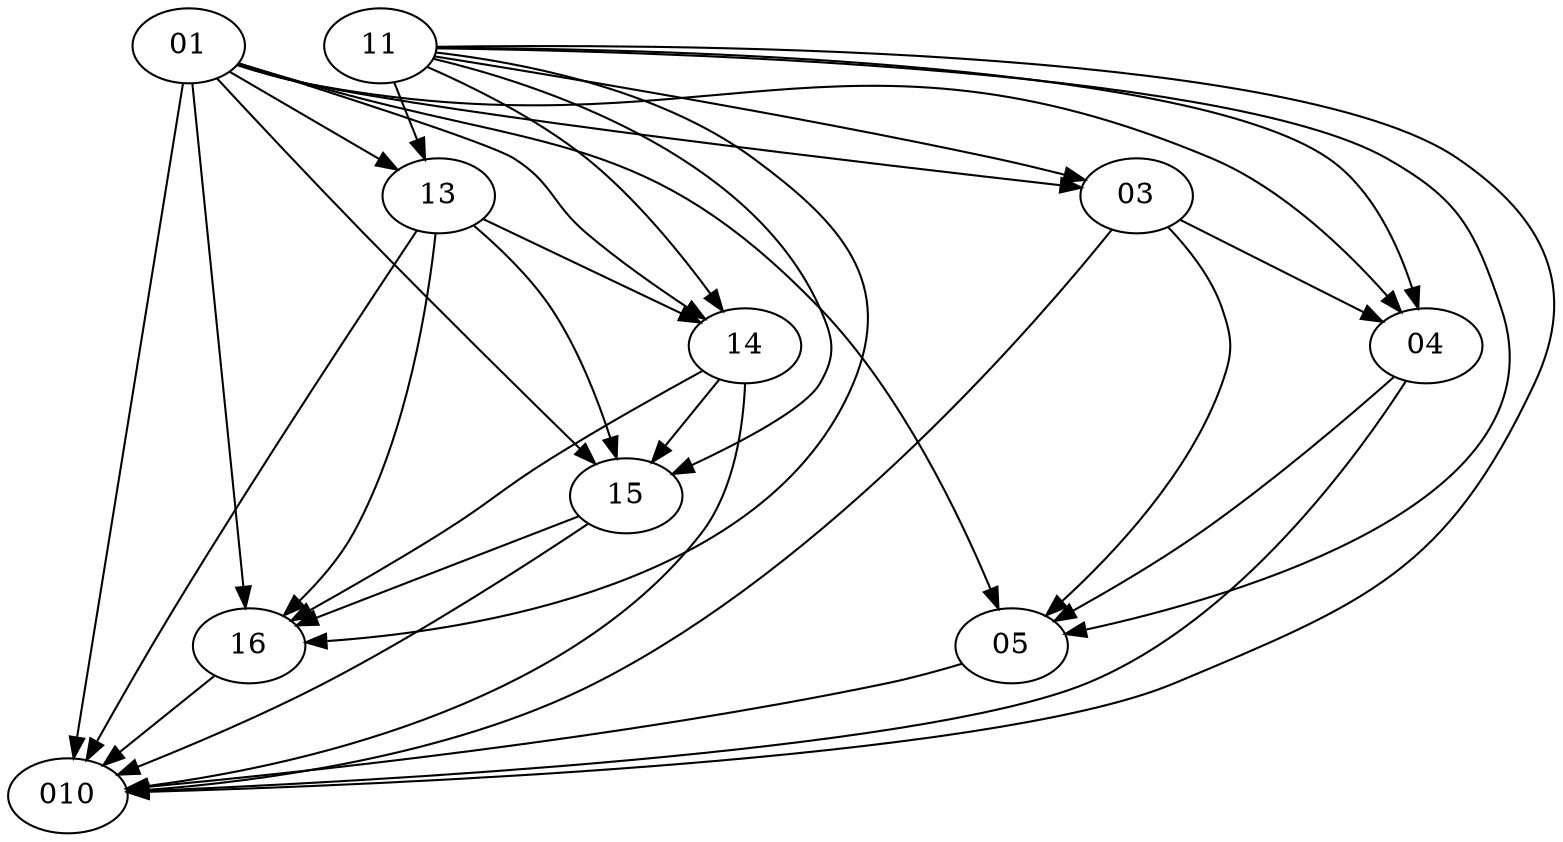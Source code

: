strict digraph {


	"03" [  weight=0 ];

	"03" -> "05" [  weight=0 ];

	"03" -> "010" [  weight=0 ];

	"03" -> "04" [  weight=0 ];

	"15" [  weight=0 ];

	"15" -> "16" [  weight=0 ];

	"15" -> "010" [  weight=0 ];

	"01" [  weight=0 ];

	"01" -> "04" [  weight=0 ];

	"01" -> "13" [  weight=0 ];

	"01" -> "05" [  weight=0 ];

	"01" -> "14" [  weight=0 ];

	"01" -> "15" [  weight=0 ];

	"01" -> "16" [  weight=0 ];

	"01" -> "010" [  weight=0 ];

	"01" -> "03" [  weight=0 ];

	"04" [  weight=0 ];

	"04" -> "05" [  weight=0 ];

	"04" -> "010" [  weight=0 ];

	"05" [  weight=0 ];

	"05" -> "010" [  weight=0 ];

	"14" [  weight=0 ];

	"14" -> "16" [  weight=0 ];

	"14" -> "010" [  weight=0 ];

	"14" -> "15" [  weight=0 ];

	"16" [  weight=0 ];

	"16" -> "010" [  weight=0 ];

	"010" [  weight=0 ];

	"11" [  weight=0 ];

	"11" -> "15" [  weight=0 ];

	"11" -> "16" [  weight=0 ];

	"11" -> "010" [  weight=0 ];

	"11" -> "03" [  weight=0 ];

	"11" -> "04" [  weight=0 ];

	"11" -> "13" [  weight=0 ];

	"11" -> "05" [  weight=0 ];

	"11" -> "14" [  weight=0 ];

	"13" [  weight=0 ];

	"13" -> "16" [  weight=0 ];

	"13" -> "010" [  weight=0 ];

	"13" -> "14" [  weight=0 ];

	"13" -> "15" [  weight=0 ];

}
